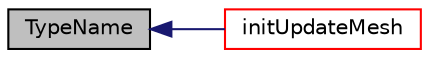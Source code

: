 digraph "TypeName"
{
  bgcolor="transparent";
  edge [fontname="Helvetica",fontsize="10",labelfontname="Helvetica",labelfontsize="10"];
  node [fontname="Helvetica",fontsize="10",shape=record];
  rankdir="LR";
  Node233 [label="TypeName",height=0.2,width=0.4,color="black", fillcolor="grey75", style="filled", fontcolor="black"];
  Node233 -> Node234 [dir="back",color="midnightblue",fontsize="10",style="solid",fontname="Helvetica"];
  Node234 [label="initUpdateMesh",height=0.2,width=0.4,color="red",URL="$a28633.html#aa5a0e52206169bee3e3e53f840cbb62a",tooltip="Initialise the update of the patch topology. "];
}

